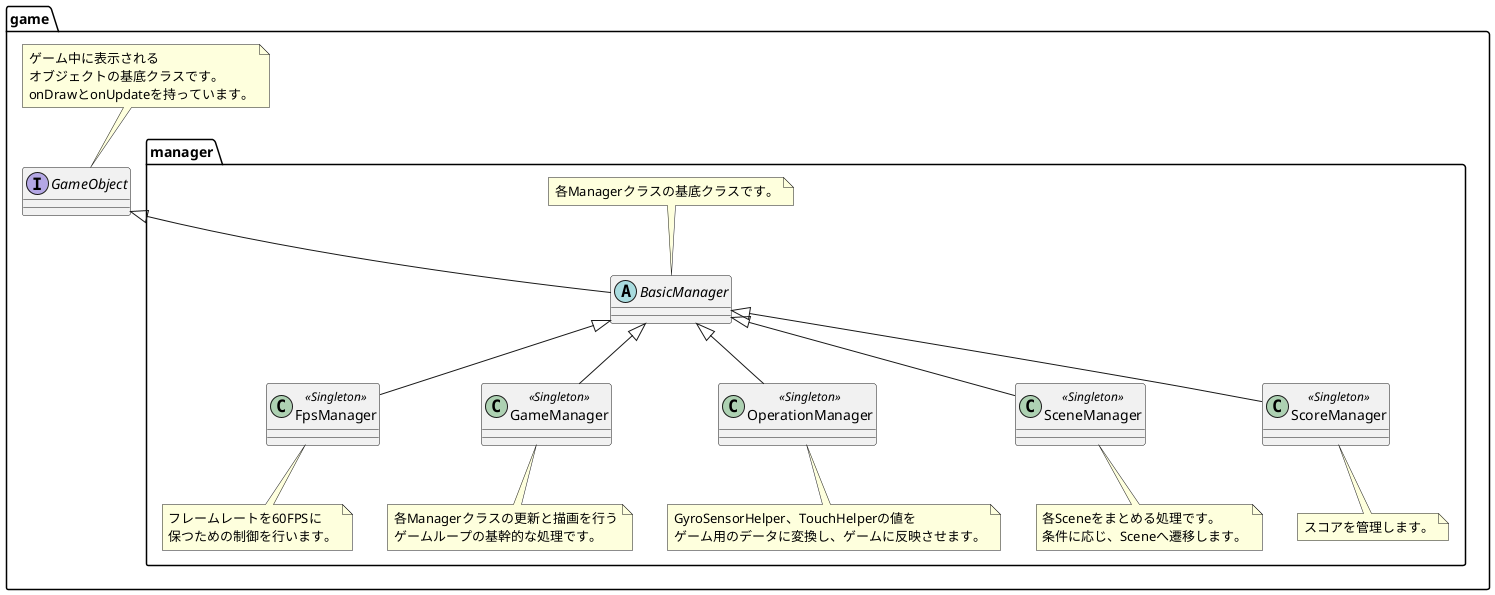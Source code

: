 @startuml

package "game" {
  interface GameObject
  note top of GameObject
  ゲーム中に表示される
  オブジェクトの基底クラスです。
  onDrawとonUpdateを持っています。
  end note

  package "manager" {
    abstract BasicManager
    note top of BasicManager
      各Managerクラスの基底クラスです。
    end note

    class FpsManager << Singleton >>
    note bottom of FpsManager
      フレームレートを60FPSに
      保つための制御を行います。
    end note

    class GameManager << Singleton >>
    note bottom of GameManager
      各Managerクラスの更新と描画を行う
      ゲームループの基幹的な処理です。
    end note

    class OperationManager << Singleton >>
    note bottom of OperationManager
      GyroSensorHelper、TouchHelperの値を
      ゲーム用のデータに変換し、ゲームに反映させます。
    end note

    class SceneManager << Singleton >>
    note bottom of SceneManager
      各Sceneをまとめる処理です。
      条件に応じ、Sceneへ遷移します。
    end note

    class ScoreManager << Singleton >>
    note bottom of ScoreManager
      スコアを管理します。
    end note

    GameObject <|-- BasicManager
    BasicManager <|-- FpsManager
    BasicManager <|-- GameManager
    BasicManager <|-- OperationManager
    BasicManager <|-- SceneManager
    BasicManager <|-- ScoreManager
  }
}

@enduml